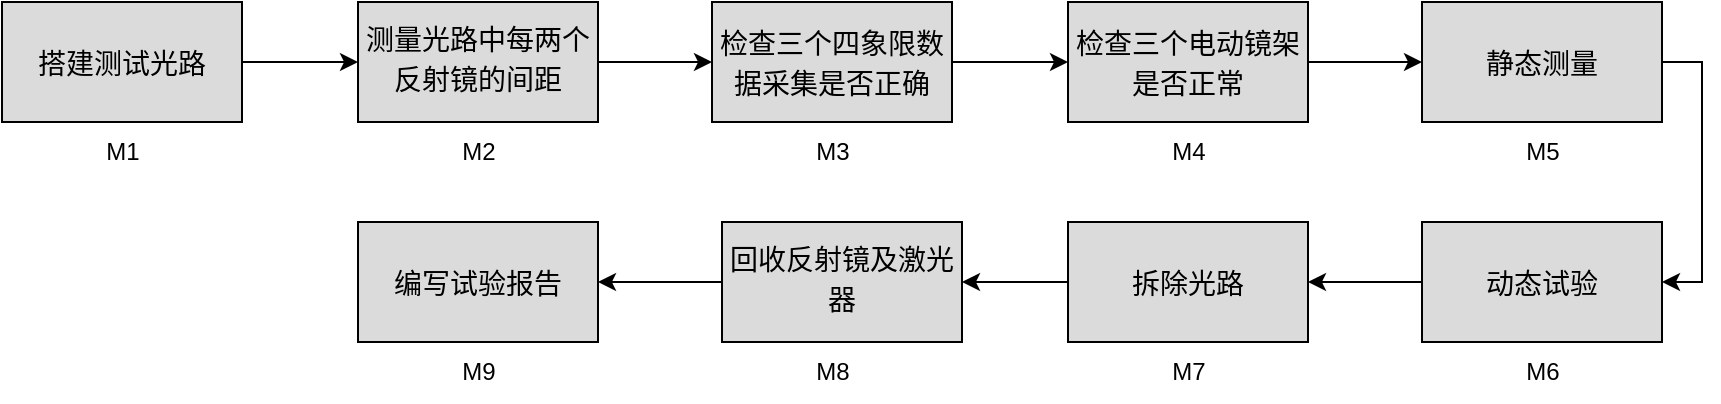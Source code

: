 <mxfile version="20.8.0" type="github"><diagram id="Y5Rr133h3tWIhhOzFIx0" name="第 1 页"><mxGraphModel dx="1060" dy="606" grid="0" gridSize="10" guides="1" tooltips="1" connect="1" arrows="1" fold="1" page="0" pageScale="1" pageWidth="827" pageHeight="1169" math="0" shadow="0"><root><mxCell id="0"/><mxCell id="1" parent="0"/><mxCell id="qdz50-gRrCFaG2mG0hhN-10" style="edgeStyle=orthogonalEdgeStyle;rounded=0;orthogonalLoop=1;jettySize=auto;html=1;exitX=1;exitY=0.5;exitDx=0;exitDy=0;entryX=0;entryY=0.5;entryDx=0;entryDy=0;" edge="1" parent="1" source="qdz50-gRrCFaG2mG0hhN-1" target="qdz50-gRrCFaG2mG0hhN-2"><mxGeometry relative="1" as="geometry"/></mxCell><mxCell id="qdz50-gRrCFaG2mG0hhN-1" value="&lt;span style=&quot;font-size: 10.5pt; font-family: SimSun;&quot; lang=&quot;ZH-CN&quot;&gt;搭建测试光路&lt;/span&gt;&lt;span style=&quot;font-size: medium;&quot;&gt;&lt;/span&gt;" style="rounded=0;whiteSpace=wrap;html=1;fillColor=#DBDBDB;align=center;" vertex="1" parent="1"><mxGeometry x="100" y="50" width="120" height="60" as="geometry"/></mxCell><mxCell id="qdz50-gRrCFaG2mG0hhN-11" style="edgeStyle=orthogonalEdgeStyle;rounded=0;orthogonalLoop=1;jettySize=auto;html=1;exitX=1;exitY=0.5;exitDx=0;exitDy=0;entryX=0;entryY=0.5;entryDx=0;entryDy=0;" edge="1" parent="1" source="qdz50-gRrCFaG2mG0hhN-2" target="qdz50-gRrCFaG2mG0hhN-9"><mxGeometry relative="1" as="geometry"/></mxCell><mxCell id="qdz50-gRrCFaG2mG0hhN-2" value="&lt;span style=&quot;font-size: 10.5pt; font-family: SimSun;&quot; lang=&quot;ZH-CN&quot;&gt;测量光路中每两个反射镜的间距&lt;/span&gt;&lt;span style=&quot;font-size: medium;&quot;&gt;&lt;/span&gt;" style="rounded=0;whiteSpace=wrap;html=1;fillColor=#DBDBDB;align=center;" vertex="1" parent="1"><mxGeometry x="278" y="50" width="120" height="60" as="geometry"/></mxCell><mxCell id="qdz50-gRrCFaG2mG0hhN-3" value="&lt;span style=&quot;text-align: start; font-size: 10.5pt; font-family: SimSun;&quot; lang=&quot;ZH-CN&quot;&gt;编写试验报告&lt;/span&gt;&lt;span style=&quot;font-size: medium; text-align: start;&quot;&gt;&lt;/span&gt;" style="rounded=0;whiteSpace=wrap;html=1;fillColor=#DBDBDB;" vertex="1" parent="1"><mxGeometry x="278" y="160" width="120" height="60" as="geometry"/></mxCell><mxCell id="qdz50-gRrCFaG2mG0hhN-17" style="edgeStyle=orthogonalEdgeStyle;rounded=0;orthogonalLoop=1;jettySize=auto;html=1;exitX=0;exitY=0.5;exitDx=0;exitDy=0;entryX=1;entryY=0.5;entryDx=0;entryDy=0;" edge="1" parent="1" source="qdz50-gRrCFaG2mG0hhN-4" target="qdz50-gRrCFaG2mG0hhN-3"><mxGeometry relative="1" as="geometry"/></mxCell><mxCell id="qdz50-gRrCFaG2mG0hhN-4" value="&lt;span style=&quot;text-align: start; font-size: 10.5pt; font-family: SimSun;&quot; lang=&quot;ZH-CN&quot;&gt;回收反射镜及激光器&lt;/span&gt;&lt;span style=&quot;font-size: medium; text-align: start;&quot;&gt;&lt;/span&gt;" style="rounded=0;whiteSpace=wrap;html=1;fillColor=#DBDBDB;" vertex="1" parent="1"><mxGeometry x="460" y="160" width="120" height="60" as="geometry"/></mxCell><mxCell id="qdz50-gRrCFaG2mG0hhN-16" style="edgeStyle=orthogonalEdgeStyle;rounded=0;orthogonalLoop=1;jettySize=auto;html=1;exitX=0;exitY=0.5;exitDx=0;exitDy=0;entryX=1;entryY=0.5;entryDx=0;entryDy=0;" edge="1" parent="1" source="qdz50-gRrCFaG2mG0hhN-5" target="qdz50-gRrCFaG2mG0hhN-4"><mxGeometry relative="1" as="geometry"/></mxCell><mxCell id="qdz50-gRrCFaG2mG0hhN-5" value="&lt;span style=&quot;text-align: start; font-size: 10.5pt; font-family: SimSun;&quot; lang=&quot;ZH-CN&quot;&gt;拆除光路&lt;/span&gt;&lt;span style=&quot;font-size: medium; text-align: start;&quot;&gt;&lt;/span&gt;" style="rounded=0;whiteSpace=wrap;html=1;fillColor=#DBDBDB;" vertex="1" parent="1"><mxGeometry x="633" y="160" width="120" height="60" as="geometry"/></mxCell><mxCell id="qdz50-gRrCFaG2mG0hhN-15" style="edgeStyle=orthogonalEdgeStyle;rounded=0;orthogonalLoop=1;jettySize=auto;html=1;exitX=0;exitY=0.5;exitDx=0;exitDy=0;entryX=1;entryY=0.5;entryDx=0;entryDy=0;" edge="1" parent="1" source="qdz50-gRrCFaG2mG0hhN-6" target="qdz50-gRrCFaG2mG0hhN-5"><mxGeometry relative="1" as="geometry"/></mxCell><mxCell id="qdz50-gRrCFaG2mG0hhN-6" value="&lt;span style=&quot;text-align: start; font-size: 10.5pt; font-family: SimSun;&quot; lang=&quot;ZH-CN&quot;&gt;动态试验&lt;/span&gt;&lt;span style=&quot;font-size: medium; text-align: start;&quot;&gt;&lt;/span&gt;" style="rounded=0;whiteSpace=wrap;html=1;fillColor=#DBDBDB;" vertex="1" parent="1"><mxGeometry x="810" y="160" width="120" height="60" as="geometry"/></mxCell><mxCell id="qdz50-gRrCFaG2mG0hhN-18" style="edgeStyle=orthogonalEdgeStyle;rounded=0;orthogonalLoop=1;jettySize=auto;html=1;exitX=1;exitY=0.5;exitDx=0;exitDy=0;entryX=1;entryY=0.5;entryDx=0;entryDy=0;" edge="1" parent="1" source="qdz50-gRrCFaG2mG0hhN-7" target="qdz50-gRrCFaG2mG0hhN-6"><mxGeometry relative="1" as="geometry"/></mxCell><mxCell id="qdz50-gRrCFaG2mG0hhN-7" value="&lt;p style=&quot;margin: 0cm 0cm 0.0pt; font-size: 12pt; font-family: &amp;quot;Times New Roman&amp;quot;, serif;&quot; class=&quot;MsoNormal&quot;&gt;&lt;span style=&quot;font-size: 10.5pt; font-family: SimSun;&quot; lang=&quot;ZH-CN&quot;&gt;静态测量&lt;/span&gt;&lt;span style=&quot;font-size: 10.5pt;&quot; lang=&quot;EN-US&quot;&gt;&lt;/span&gt;&lt;/p&gt;" style="rounded=0;whiteSpace=wrap;html=1;fillColor=#DBDBDB;align=center;" vertex="1" parent="1"><mxGeometry x="810" y="50" width="120" height="60" as="geometry"/></mxCell><mxCell id="qdz50-gRrCFaG2mG0hhN-13" style="edgeStyle=orthogonalEdgeStyle;rounded=0;orthogonalLoop=1;jettySize=auto;html=1;exitX=1;exitY=0.5;exitDx=0;exitDy=0;entryX=0;entryY=0.5;entryDx=0;entryDy=0;" edge="1" parent="1" source="qdz50-gRrCFaG2mG0hhN-8" target="qdz50-gRrCFaG2mG0hhN-7"><mxGeometry relative="1" as="geometry"/></mxCell><mxCell id="qdz50-gRrCFaG2mG0hhN-8" value="&lt;p style=&quot;margin: 0cm 0cm 0.0pt; font-size: 12pt; font-family: &amp;quot;Times New Roman&amp;quot;, serif;&quot; class=&quot;MsoNormal&quot;&gt;&lt;span style=&quot;font-size: 10.5pt; font-family: SimSun;&quot; lang=&quot;ZH-CN&quot;&gt;检查三个电动镜架是否正常&lt;/span&gt;&lt;span style=&quot;font-size: 10.5pt;&quot; lang=&quot;EN-US&quot;&gt;&lt;/span&gt;&lt;/p&gt;" style="rounded=0;whiteSpace=wrap;html=1;fillColor=#DBDBDB;align=center;" vertex="1" parent="1"><mxGeometry x="633" y="50" width="120" height="60" as="geometry"/></mxCell><mxCell id="qdz50-gRrCFaG2mG0hhN-12" style="edgeStyle=orthogonalEdgeStyle;rounded=0;orthogonalLoop=1;jettySize=auto;html=1;exitX=1;exitY=0.5;exitDx=0;exitDy=0;entryX=0;entryY=0.5;entryDx=0;entryDy=0;" edge="1" parent="1" source="qdz50-gRrCFaG2mG0hhN-9" target="qdz50-gRrCFaG2mG0hhN-8"><mxGeometry relative="1" as="geometry"/></mxCell><mxCell id="qdz50-gRrCFaG2mG0hhN-9" value="&lt;p style=&quot;margin: 0cm 0cm 0.0pt; font-size: 12pt; font-family: &amp;quot;Times New Roman&amp;quot;, serif;&quot; class=&quot;MsoNormal&quot;&gt;&lt;span style=&quot;font-size: 10.5pt; font-family: SimSun;&quot; lang=&quot;ZH-CN&quot;&gt;检查三个四象限数据采集是否正确&lt;/span&gt;&lt;span style=&quot;font-size: 10.5pt;&quot; lang=&quot;EN-US&quot;&gt;&lt;/span&gt;&lt;/p&gt;" style="rounded=0;whiteSpace=wrap;html=1;fillColor=#DBDBDB;align=center;" vertex="1" parent="1"><mxGeometry x="455" y="50" width="120" height="60" as="geometry"/></mxCell><mxCell id="qdz50-gRrCFaG2mG0hhN-19" value="M1" style="text;html=1;align=center;verticalAlign=middle;resizable=0;points=[];autosize=1;strokeColor=none;fillColor=none;" vertex="1" parent="1"><mxGeometry x="140" y="110" width="40" height="30" as="geometry"/></mxCell><mxCell id="qdz50-gRrCFaG2mG0hhN-20" value="M9" style="text;html=1;align=center;verticalAlign=middle;resizable=0;points=[];autosize=1;strokeColor=none;fillColor=none;" vertex="1" parent="1"><mxGeometry x="318" y="220" width="40" height="30" as="geometry"/></mxCell><mxCell id="qdz50-gRrCFaG2mG0hhN-21" value="M8" style="text;html=1;align=center;verticalAlign=middle;resizable=0;points=[];autosize=1;strokeColor=none;fillColor=none;" vertex="1" parent="1"><mxGeometry x="495" y="220" width="40" height="30" as="geometry"/></mxCell><mxCell id="qdz50-gRrCFaG2mG0hhN-22" value="M7" style="text;html=1;align=center;verticalAlign=middle;resizable=0;points=[];autosize=1;strokeColor=none;fillColor=none;" vertex="1" parent="1"><mxGeometry x="673" y="220" width="40" height="30" as="geometry"/></mxCell><mxCell id="qdz50-gRrCFaG2mG0hhN-23" value="M6" style="text;html=1;align=center;verticalAlign=middle;resizable=0;points=[];autosize=1;strokeColor=none;fillColor=none;" vertex="1" parent="1"><mxGeometry x="850" y="220" width="40" height="30" as="geometry"/></mxCell><mxCell id="qdz50-gRrCFaG2mG0hhN-24" value="M5" style="text;html=1;align=center;verticalAlign=middle;resizable=0;points=[];autosize=1;strokeColor=none;fillColor=none;" vertex="1" parent="1"><mxGeometry x="850" y="110" width="40" height="30" as="geometry"/></mxCell><mxCell id="qdz50-gRrCFaG2mG0hhN-25" value="M4" style="text;html=1;align=center;verticalAlign=middle;resizable=0;points=[];autosize=1;strokeColor=none;fillColor=none;" vertex="1" parent="1"><mxGeometry x="673" y="110" width="40" height="30" as="geometry"/></mxCell><mxCell id="qdz50-gRrCFaG2mG0hhN-26" value="M3" style="text;html=1;align=center;verticalAlign=middle;resizable=0;points=[];autosize=1;strokeColor=none;fillColor=none;" vertex="1" parent="1"><mxGeometry x="495" y="110" width="40" height="30" as="geometry"/></mxCell><mxCell id="qdz50-gRrCFaG2mG0hhN-27" value="M2" style="text;html=1;align=center;verticalAlign=middle;resizable=0;points=[];autosize=1;strokeColor=none;fillColor=none;" vertex="1" parent="1"><mxGeometry x="318" y="110" width="40" height="30" as="geometry"/></mxCell></root></mxGraphModel></diagram></mxfile>